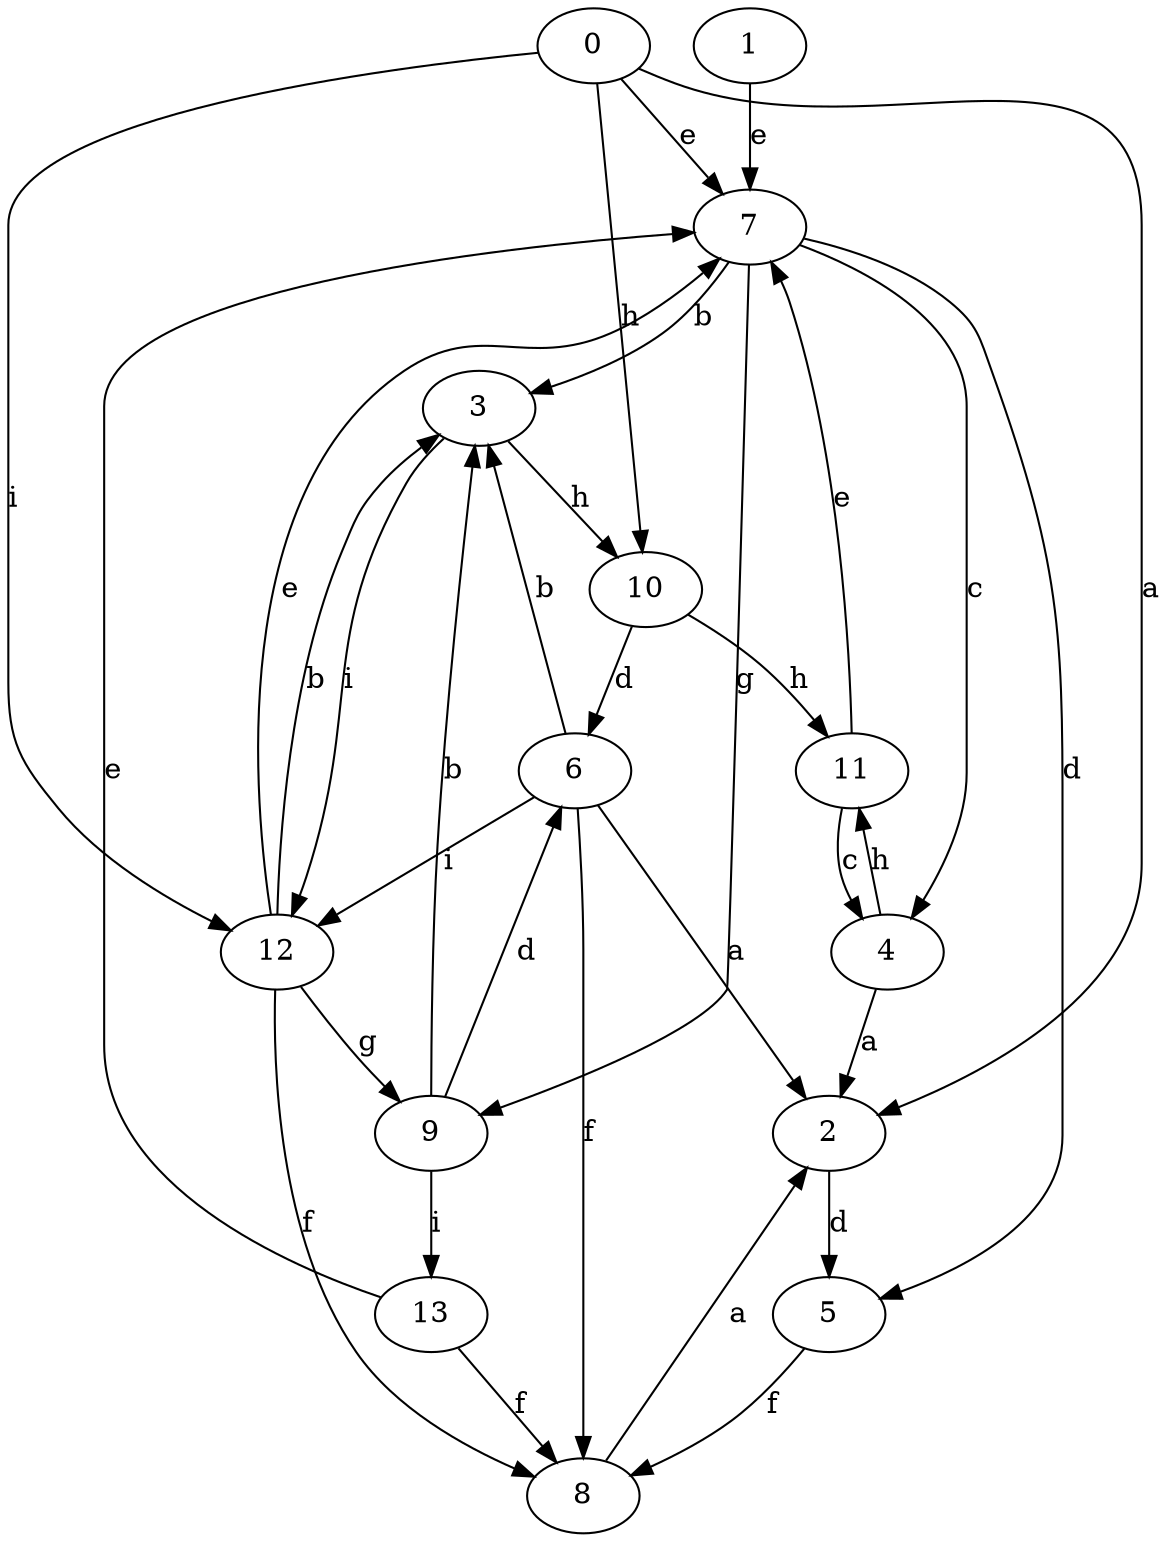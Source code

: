 strict digraph  {
1;
2;
3;
4;
0;
5;
6;
7;
8;
9;
10;
11;
12;
13;
1 -> 7  [label=e];
2 -> 5  [label=d];
3 -> 10  [label=h];
3 -> 12  [label=i];
4 -> 2  [label=a];
4 -> 11  [label=h];
0 -> 2  [label=a];
0 -> 7  [label=e];
0 -> 10  [label=h];
0 -> 12  [label=i];
5 -> 8  [label=f];
6 -> 2  [label=a];
6 -> 3  [label=b];
6 -> 8  [label=f];
6 -> 12  [label=i];
7 -> 3  [label=b];
7 -> 4  [label=c];
7 -> 5  [label=d];
7 -> 9  [label=g];
8 -> 2  [label=a];
9 -> 3  [label=b];
9 -> 6  [label=d];
9 -> 13  [label=i];
10 -> 6  [label=d];
10 -> 11  [label=h];
11 -> 4  [label=c];
11 -> 7  [label=e];
12 -> 3  [label=b];
12 -> 7  [label=e];
12 -> 8  [label=f];
12 -> 9  [label=g];
13 -> 7  [label=e];
13 -> 8  [label=f];
}
